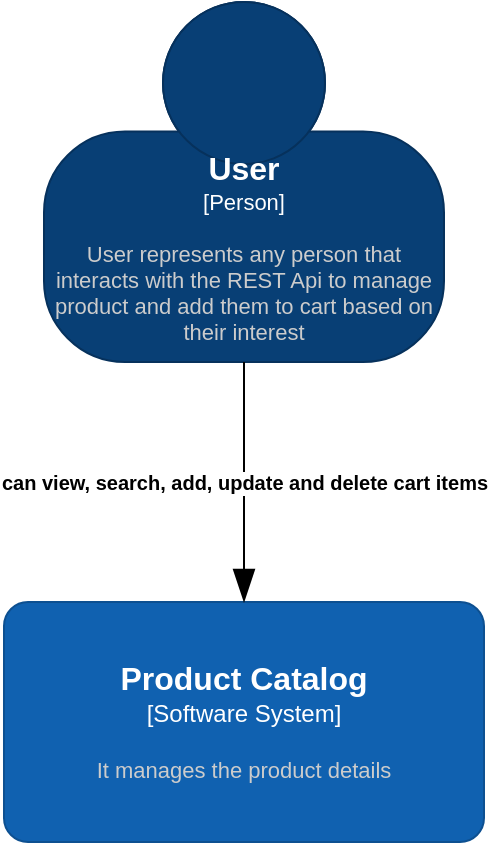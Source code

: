 <mxfile version="21.5.0" type="device" pages="5">
  <diagram name="Context" id="xZNIbe5sJc7Ip-5gGOMj">
    <mxGraphModel dx="1065" dy="476" grid="1" gridSize="10" guides="1" tooltips="1" connect="1" arrows="1" fold="1" page="1" pageScale="1" pageWidth="850" pageHeight="1100" math="0" shadow="0">
      <root>
        <mxCell id="0" />
        <mxCell id="1" parent="0" />
        <object placeholders="1" c4Name="User" c4Type="Person" c4Description="User represents any person that interacts with the REST Api to manage product and add them to cart based on their interest" label="&lt;font style=&quot;font-size: 16px&quot;&gt;&lt;b&gt;%c4Name%&lt;/b&gt;&lt;/font&gt;&lt;div&gt;[%c4Type%]&lt;/div&gt;&lt;br&gt;&lt;div&gt;&lt;font style=&quot;font-size: 11px&quot;&gt;&lt;font color=&quot;#cccccc&quot;&gt;%c4Description%&lt;/font&gt;&lt;/div&gt;" id="_dRqCkNvuK3mX4Ttq6lM-2">
          <mxCell style="html=1;fontSize=11;dashed=0;whiteSpace=wrap;fillColor=#083F75;strokeColor=#06315C;fontColor=#ffffff;shape=mxgraph.c4.person2;align=center;metaEdit=1;points=[[0.5,0,0],[1,0.5,0],[1,0.75,0],[0.75,1,0],[0.5,1,0],[0.25,1,0],[0,0.75,0],[0,0.5,0]];resizable=0;" parent="1" vertex="1">
            <mxGeometry x="325" y="130" width="200" height="180" as="geometry" />
          </mxCell>
        </object>
        <object placeholders="1" c4Name="Product Catalog" c4Type="Software System" c4Description="It manages the product details" label="&lt;font style=&quot;font-size: 16px&quot;&gt;&lt;b&gt;%c4Name%&lt;/b&gt;&lt;/font&gt;&lt;div&gt;[%c4Type%]&lt;/div&gt;&lt;br&gt;&lt;div&gt;&lt;font style=&quot;font-size: 11px&quot;&gt;&lt;font color=&quot;#cccccc&quot;&gt;%c4Description%&lt;/font&gt;&lt;/div&gt;" id="_dRqCkNvuK3mX4Ttq6lM-7">
          <mxCell style="rounded=1;whiteSpace=wrap;html=1;labelBackgroundColor=none;fillColor=#1061B0;fontColor=#ffffff;align=center;arcSize=10;strokeColor=#0D5091;metaEdit=1;resizable=0;points=[[0.25,0,0],[0.5,0,0],[0.75,0,0],[1,0.25,0],[1,0.5,0],[1,0.75,0],[0.75,1,0],[0.5,1,0],[0.25,1,0],[0,0.75,0],[0,0.5,0],[0,0.25,0]];" parent="1" vertex="1">
            <mxGeometry x="305" y="430" width="240" height="120" as="geometry" />
          </mxCell>
        </object>
        <object placeholders="1" c4Type="Relationship" c4Description="can view, search, add, update and delete cart items" label="&lt;div style=&quot;text-align: left&quot;&gt;&lt;div style=&quot;text-align: center&quot;&gt;&lt;b&gt;%c4Description%&lt;/b&gt;&lt;/div&gt;" id="_dRqCkNvuK3mX4Ttq6lM-16">
          <mxCell style="endArrow=blockThin;html=1;fontSize=10;fontColor=#000;strokeWidth=1;endFill=1;strokeColor=#000;elbow=vertical;metaEdit=1;endSize=14;startSize=14;jumpStyle=arc;jumpSize=16;rounded=0;edgeStyle=orthogonalEdgeStyle;exitX=0.5;exitY=1;exitDx=0;exitDy=0;exitPerimeter=0;entryX=0.5;entryY=0;entryDx=0;entryDy=0;entryPerimeter=0;fillColor=#FFFFFF;" parent="1" source="_dRqCkNvuK3mX4Ttq6lM-2" target="_dRqCkNvuK3mX4Ttq6lM-7" edge="1">
            <mxGeometry width="240" relative="1" as="geometry">
              <mxPoint x="390" y="350" as="sourcePoint" />
              <mxPoint x="630" y="350" as="targetPoint" />
            </mxGeometry>
          </mxCell>
        </object>
      </root>
    </mxGraphModel>
  </diagram>
  <diagram id="mwrbJAb64oTX4DaC4sW6" name="Container">
    <mxGraphModel dx="1065" dy="476" grid="0" gridSize="10" guides="1" tooltips="1" connect="1" arrows="1" fold="1" page="1" pageScale="1" pageWidth="850" pageHeight="1100" math="0" shadow="0">
      <root>
        <mxCell id="0" />
        <mxCell id="1" parent="0" />
        <object placeholders="1" c4Name="User" c4Type="Person" c4Description="User represents any person that interacts with the REST Api to manage product and add them to cart based on their interest" label="&lt;font style=&quot;font-size: 16px&quot;&gt;&lt;b&gt;%c4Name%&lt;/b&gt;&lt;/font&gt;&lt;div&gt;[%c4Type%]&lt;/div&gt;&lt;br&gt;&lt;div&gt;&lt;font style=&quot;font-size: 11px&quot;&gt;&lt;font color=&quot;#cccccc&quot;&gt;%c4Description%&lt;/font&gt;&lt;/div&gt;" id="aIM74jDTG9Z346gThVuS-1">
          <mxCell style="html=1;fontSize=11;dashed=0;whiteSpace=wrap;fillColor=#083F75;strokeColor=#06315C;fontColor=#ffffff;shape=mxgraph.c4.person2;align=center;metaEdit=1;points=[[0.5,0,0],[1,0.5,0],[1,0.75,0],[0.75,1,0],[0.5,1,0],[0.25,1,0],[0,0.75,0],[0,0.5,0]];resizable=0;" parent="1" vertex="1">
            <mxGeometry x="325" y="130" width="200" height="180" as="geometry" />
          </mxCell>
        </object>
        <object placeholders="1" c4Type="Single-Page Application" c4Container="Container" c4Technology="JavaScript and Angular." c4Description="Provides all details of the products available to the users" label="&lt;font style=&quot;font-size: 16px&quot;&gt;&lt;b&gt;%c4Type%&lt;/b&gt;&lt;/font&gt;&lt;div&gt;[%c4Container%:&amp;nbsp;%c4Technology%]&lt;/div&gt;&lt;br&gt;&lt;div&gt;&lt;font style=&quot;font-size: 11px&quot;&gt;&lt;font color=&quot;#E6E6E6&quot;&gt;%c4Description%&lt;/font&gt;&lt;/div&gt;" id="aIM74jDTG9Z346gThVuS-3">
          <mxCell style="shape=mxgraph.c4.webBrowserContainer2;whiteSpace=wrap;html=1;boundedLbl=1;rounded=0;labelBackgroundColor=none;strokeColor=#118ACD;fillColor=#23A2D9;strokeColor=#118ACD;strokeColor2=#0E7DAD;fontSize=12;fontColor=#ffffff;align=center;metaEdit=1;points=[[0.5,0,0],[1,0.25,0],[1,0.5,0],[1,0.75,0],[0.5,1,0],[0,0.75,0],[0,0.5,0],[0,0.25,0]];resizable=0;" parent="1" vertex="1">
            <mxGeometry x="305" y="470" width="240" height="160" as="geometry" />
          </mxCell>
        </object>
        <object placeholders="1" c4Name="API Application" c4Type="json-server" c4Description="Provides product managing functionality via a JSON/HTTPS API" label="&lt;font style=&quot;font-size: 16px&quot;&gt;&lt;b&gt;%c4Name%&lt;/b&gt;&lt;/font&gt;&lt;div&gt;[%c4Type%]&lt;/div&gt;&lt;br&gt;&lt;div&gt;&lt;font style=&quot;font-size: 11px&quot;&gt;&lt;font color=&quot;#cccccc&quot;&gt;%c4Description%&lt;/font&gt;&lt;/div&gt;" id="aIM74jDTG9Z346gThVuS-4">
          <mxCell style="rounded=1;whiteSpace=wrap;html=1;labelBackgroundColor=none;fillColor=#1061B0;fontColor=#ffffff;align=center;arcSize=10;strokeColor=#0D5091;metaEdit=1;resizable=0;points=[[0.25,0,0],[0.5,0,0],[0.75,0,0],[1,0.25,0],[1,0.5,0],[1,0.75,0],[0.75,1,0],[0.5,1,0],[0.25,1,0],[0,0.75,0],[0,0.5,0],[0,0.25,0]];" parent="1" vertex="1">
            <mxGeometry x="545" y="730" width="240" height="120" as="geometry" />
          </mxCell>
        </object>
        <object placeholders="1" c4Type="Database" c4Container="Container" c4Technology="Local database" c4Description="Stores user registration information and product details" label="&lt;font style=&quot;font-size: 16px&quot;&gt;&lt;b&gt;%c4Type%&lt;/b&gt;&lt;/font&gt;&lt;div&gt;[%c4Container%:&amp;nbsp;%c4Technology%]&lt;/div&gt;&lt;br&gt;&lt;div&gt;&lt;font style=&quot;font-size: 11px&quot;&gt;&lt;font color=&quot;#E6E6E6&quot;&gt;%c4Description%&lt;/font&gt;&lt;/div&gt;" id="aIM74jDTG9Z346gThVuS-5">
          <mxCell style="shape=cylinder3;size=15;whiteSpace=wrap;html=1;boundedLbl=1;rounded=0;labelBackgroundColor=none;fillColor=#23A2D9;fontSize=12;fontColor=#ffffff;align=center;strokeColor=#0E7DAD;metaEdit=1;points=[[0.5,0,0],[1,0.25,0],[1,0.5,0],[1,0.75,0],[0.5,1,0],[0,0.75,0],[0,0.5,0],[0,0.25,0]];resizable=0;" parent="1" vertex="1">
            <mxGeometry x="65" y="730" width="240" height="120" as="geometry" />
          </mxCell>
        </object>
        <object placeholders="1" c4Type="Relationship" c4Description="Views product details" label="&lt;div style=&quot;text-align: left&quot;&gt;&lt;div style=&quot;text-align: center&quot;&gt;&lt;b&gt;%c4Description%&lt;/b&gt;&lt;/div&gt;" id="aIM74jDTG9Z346gThVuS-6">
          <mxCell style="endArrow=blockThin;html=1;fontSize=10;fontColor=#000;strokeWidth=1;endFill=1;strokeColor=#000;elbow=vertical;metaEdit=1;endSize=14;startSize=14;jumpStyle=arc;jumpSize=16;rounded=0;edgeStyle=orthogonalEdgeStyle;exitX=0.5;exitY=1;exitDx=0;exitDy=0;exitPerimeter=0;entryX=0.5;entryY=0;entryDx=0;entryDy=0;entryPerimeter=0;" parent="1" source="aIM74jDTG9Z346gThVuS-1" target="aIM74jDTG9Z346gThVuS-3" edge="1">
            <mxGeometry width="240" relative="1" as="geometry">
              <mxPoint x="340" y="560" as="sourcePoint" />
              <mxPoint x="580" y="560" as="targetPoint" />
            </mxGeometry>
          </mxCell>
        </object>
        <object placeholders="1" c4Type="Relationship" c4Description="Makes API calls." label="&lt;div style=&quot;text-align: left&quot;&gt;&lt;div style=&quot;text-align: center&quot;&gt;&lt;b&gt;%c4Description%&lt;/b&gt;&lt;/div&gt;" id="aIM74jDTG9Z346gThVuS-8">
          <mxCell style="endArrow=blockThin;html=1;fontSize=10;fontColor=#000;strokeWidth=1;endFill=1;strokeColor=#000;elbow=vertical;metaEdit=1;endSize=14;startSize=14;jumpStyle=arc;jumpSize=16;rounded=0;edgeStyle=orthogonalEdgeStyle;exitX=1;exitY=0.5;exitDx=0;exitDy=0;exitPerimeter=0;entryX=0.5;entryY=0;entryDx=0;entryDy=0;entryPerimeter=0;" parent="1" source="aIM74jDTG9Z346gThVuS-3" target="aIM74jDTG9Z346gThVuS-4" edge="1">
            <mxGeometry width="240" relative="1" as="geometry">
              <mxPoint x="340" y="720" as="sourcePoint" />
              <mxPoint x="580" y="720" as="targetPoint" />
            </mxGeometry>
          </mxCell>
        </object>
        <object placeholders="1" c4Type="Relationship" c4Description="Reads from and writes to the page" label="&lt;div style=&quot;text-align: left&quot;&gt;&lt;div style=&quot;text-align: center&quot;&gt;&lt;b&gt;%c4Description%&lt;/b&gt;&lt;/div&gt;" id="aIM74jDTG9Z346gThVuS-10">
          <mxCell style="endArrow=blockThin;html=1;fontSize=10;fontColor=#000;strokeWidth=1;endFill=1;strokeColor=#000;elbow=vertical;metaEdit=1;endSize=14;startSize=14;jumpStyle=arc;jumpSize=16;rounded=0;edgeStyle=orthogonalEdgeStyle;entryX=1;entryY=0.5;entryDx=0;entryDy=0;entryPerimeter=0;exitX=0;exitY=0.5;exitDx=0;exitDy=0;exitPerimeter=0;" parent="1" source="aIM74jDTG9Z346gThVuS-4" target="aIM74jDTG9Z346gThVuS-5" edge="1">
            <mxGeometry width="240" relative="1" as="geometry">
              <mxPoint x="410" y="810" as="sourcePoint" />
              <mxPoint x="540" y="730" as="targetPoint" />
            </mxGeometry>
          </mxCell>
        </object>
        <object placeholders="1" c4Name="Software system" c4Type="ContainerScopeBoundary" c4Application="Product catalogue system" label="&lt;font style=&quot;font-size: 16px&quot;&gt;&lt;b&gt;&lt;div style=&quot;text-align: left&quot;&gt;%c4Name%&lt;/div&gt;&lt;/b&gt;&lt;/font&gt;&lt;div style=&quot;text-align: left&quot;&gt;[%c4Application%]&lt;/div&gt;" id="aIM74jDTG9Z346gThVuS-11">
          <mxCell style="rounded=1;fontSize=13;whiteSpace=wrap;html=1;dashed=1;arcSize=20;fillColor=none;strokeColor=#000;fontColor=#000;labelBackgroundColor=none;align=left;verticalAlign=bottom;labelBorderColor=none;spacingTop=0;spacing=10;dashPattern=8 4;metaEdit=1;rotatable=0;perimeter=rectanglePerimeter;noLabel=0;labelPadding=0;allowArrows=0;connectable=0;expand=0;recursiveResize=0;editable=1;pointerEvents=0;absoluteArcSize=1;points=[[0.25,0,0],[0.5,0,0],[0.75,0,0],[1,0.25,0],[1,0.5,0],[1,0.75,0],[0.75,1,0],[0.5,1,0],[0.25,1,0],[0,0.75,0],[0,0.5,0],[0,0.25,0]];" parent="1" vertex="1">
            <mxGeometry x="40" y="430" width="770" height="530" as="geometry" />
          </mxCell>
        </object>
      </root>
    </mxGraphModel>
  </diagram>
  <diagram id="BreawVr_iAbzrYYwCoXN" name="Login Component">
    <mxGraphModel dx="1065" dy="476" grid="1" gridSize="10" guides="1" tooltips="1" connect="1" arrows="1" fold="1" page="1" pageScale="1" pageWidth="850" pageHeight="1100" math="0" shadow="0">
      <root>
        <mxCell id="0" />
        <mxCell id="1" parent="0" />
        <mxCell id="AghFIBMS0nMFP0_pn6P0-10" style="edgeStyle=orthogonalEdgeStyle;rounded=0;orthogonalLoop=1;jettySize=auto;html=1;exitX=0.5;exitY=1;exitDx=0;exitDy=0;entryX=0.5;entryY=0;entryDx=0;entryDy=0;" parent="1" source="AghFIBMS0nMFP0_pn6P0-1" target="AghFIBMS0nMFP0_pn6P0-2" edge="1">
          <mxGeometry relative="1" as="geometry" />
        </mxCell>
        <mxCell id="AghFIBMS0nMFP0_pn6P0-1" value="Start" style="rounded=1;whiteSpace=wrap;html=1;" parent="1" vertex="1">
          <mxGeometry x="365" y="80" width="120" height="60" as="geometry" />
        </mxCell>
        <mxCell id="AghFIBMS0nMFP0_pn6P0-9" style="edgeStyle=orthogonalEdgeStyle;rounded=0;orthogonalLoop=1;jettySize=auto;html=1;exitX=0.5;exitY=1;exitDx=0;exitDy=0;entryX=0.5;entryY=0;entryDx=0;entryDy=0;" parent="1" source="AghFIBMS0nMFP0_pn6P0-2" target="AghFIBMS0nMFP0_pn6P0-3" edge="1">
          <mxGeometry relative="1" as="geometry" />
        </mxCell>
        <mxCell id="AghFIBMS0nMFP0_pn6P0-2" value="Display a form to get the user details" style="rounded=0;whiteSpace=wrap;html=1;" parent="1" vertex="1">
          <mxGeometry x="365" y="200" width="120" height="60" as="geometry" />
        </mxCell>
        <mxCell id="AghFIBMS0nMFP0_pn6P0-8" style="edgeStyle=orthogonalEdgeStyle;rounded=0;orthogonalLoop=1;jettySize=auto;html=1;exitX=0.5;exitY=1;exitDx=0;exitDy=0;entryX=0.5;entryY=0;entryDx=0;entryDy=0;" parent="1" source="AghFIBMS0nMFP0_pn6P0-3" target="AghFIBMS0nMFP0_pn6P0-4" edge="1">
          <mxGeometry relative="1" as="geometry" />
        </mxCell>
        <mxCell id="AghFIBMS0nMFP0_pn6P0-3" value="Enter username &lt;br&gt;and password" style="shape=parallelogram;perimeter=parallelogramPerimeter;whiteSpace=wrap;html=1;fixedSize=1;" parent="1" vertex="1">
          <mxGeometry x="365" y="320" width="120" height="60" as="geometry" />
        </mxCell>
        <mxCell id="AghFIBMS0nMFP0_pn6P0-6" style="edgeStyle=orthogonalEdgeStyle;rounded=0;orthogonalLoop=1;jettySize=auto;html=1;exitX=1;exitY=0.5;exitDx=0;exitDy=0;entryX=0;entryY=0.5;entryDx=0;entryDy=0;" parent="1" source="AghFIBMS0nMFP0_pn6P0-4" target="AghFIBMS0nMFP0_pn6P0-5" edge="1">
          <mxGeometry relative="1" as="geometry" />
        </mxCell>
        <mxCell id="AghFIBMS0nMFP0_pn6P0-12" style="edgeStyle=orthogonalEdgeStyle;rounded=0;orthogonalLoop=1;jettySize=auto;html=1;exitX=0.5;exitY=1;exitDx=0;exitDy=0;entryX=0.5;entryY=0;entryDx=0;entryDy=0;" parent="1" source="AghFIBMS0nMFP0_pn6P0-4" target="AghFIBMS0nMFP0_pn6P0-11" edge="1">
          <mxGeometry relative="1" as="geometry" />
        </mxCell>
        <mxCell id="AghFIBMS0nMFP0_pn6P0-4" value="If all fields&lt;br&gt;are filled?" style="rhombus;whiteSpace=wrap;html=1;" parent="1" vertex="1">
          <mxGeometry x="385" y="440" width="80" height="80" as="geometry" />
        </mxCell>
        <mxCell id="AghFIBMS0nMFP0_pn6P0-7" style="edgeStyle=orthogonalEdgeStyle;rounded=0;orthogonalLoop=1;jettySize=auto;html=1;exitX=0.5;exitY=0;exitDx=0;exitDy=0;entryX=1;entryY=0.5;entryDx=0;entryDy=0;" parent="1" source="AghFIBMS0nMFP0_pn6P0-5" target="AghFIBMS0nMFP0_pn6P0-3" edge="1">
          <mxGeometry relative="1" as="geometry">
            <Array as="points">
              <mxPoint x="600" y="350" />
            </Array>
          </mxGeometry>
        </mxCell>
        <mxCell id="AghFIBMS0nMFP0_pn6P0-5" value="Display validation errors" style="rounded=0;whiteSpace=wrap;html=1;" parent="1" vertex="1">
          <mxGeometry x="540" y="450" width="120" height="60" as="geometry" />
        </mxCell>
        <mxCell id="AghFIBMS0nMFP0_pn6P0-11" value="Navigate to&lt;br&gt;home page" style="ellipse;whiteSpace=wrap;html=1;aspect=fixed;" parent="1" vertex="1">
          <mxGeometry x="385" y="580" width="80" height="80" as="geometry" />
        </mxCell>
        <mxCell id="LoLIRRXauewm5iT_8xmO-1" value="No" style="text;html=1;align=center;verticalAlign=middle;resizable=0;points=[];autosize=1;strokeColor=none;fillColor=none;" vertex="1" parent="1">
          <mxGeometry x="465" y="450" width="40" height="30" as="geometry" />
        </mxCell>
        <mxCell id="LoLIRRXauewm5iT_8xmO-2" value="Yes" style="text;html=1;align=center;verticalAlign=middle;resizable=0;points=[];autosize=1;strokeColor=none;fillColor=none;" vertex="1" parent="1">
          <mxGeometry x="430" y="520" width="40" height="30" as="geometry" />
        </mxCell>
      </root>
    </mxGraphModel>
  </diagram>
  <diagram id="ag-xfFNih1Q4F9oY_-Q1" name="Home Component">
    <mxGraphModel dx="1065" dy="476" grid="1" gridSize="10" guides="1" tooltips="1" connect="1" arrows="1" fold="1" page="1" pageScale="1" pageWidth="850" pageHeight="1100" math="0" shadow="0">
      <root>
        <mxCell id="0" />
        <mxCell id="1" parent="0" />
        <mxCell id="Kk2FQr6ArkNwiizcV_9Z-5" style="edgeStyle=orthogonalEdgeStyle;rounded=0;orthogonalLoop=1;jettySize=auto;html=1;exitX=0.5;exitY=1;exitDx=0;exitDy=0;entryX=0.5;entryY=0;entryDx=0;entryDy=0;" parent="1" source="Kk2FQr6ArkNwiizcV_9Z-1" target="Kk2FQr6ArkNwiizcV_9Z-3" edge="1">
          <mxGeometry relative="1" as="geometry" />
        </mxCell>
        <mxCell id="Kk2FQr6ArkNwiizcV_9Z-1" value="Home page" style="ellipse;whiteSpace=wrap;html=1;aspect=fixed;" parent="1" vertex="1">
          <mxGeometry x="385" y="80" width="80" height="80" as="geometry" />
        </mxCell>
        <mxCell id="Kk2FQr6ArkNwiizcV_9Z-2" style="edgeStyle=orthogonalEdgeStyle;rounded=0;orthogonalLoop=1;jettySize=auto;html=1;exitX=0.5;exitY=1;exitDx=0;exitDy=0;entryX=0.5;entryY=0;entryDx=0;entryDy=0;" parent="1" source="Kk2FQr6ArkNwiizcV_9Z-3" target="Kk2FQr6ArkNwiizcV_9Z-4" edge="1">
          <mxGeometry relative="1" as="geometry" />
        </mxCell>
        <mxCell id="Kk2FQr6ArkNwiizcV_9Z-3" value="Display all the product details" style="rounded=0;whiteSpace=wrap;html=1;" parent="1" vertex="1">
          <mxGeometry x="365" y="220" width="120" height="60" as="geometry" />
        </mxCell>
        <mxCell id="Kk2FQr6ArkNwiizcV_9Z-9" style="edgeStyle=orthogonalEdgeStyle;rounded=0;orthogonalLoop=1;jettySize=auto;html=1;exitX=1;exitY=0.5;exitDx=0;exitDy=0;entryX=0;entryY=0.5;entryDx=0;entryDy=0;" parent="1" source="Kk2FQr6ArkNwiizcV_9Z-4" target="Kk2FQr6ArkNwiizcV_9Z-6" edge="1">
          <mxGeometry relative="1" as="geometry" />
        </mxCell>
        <mxCell id="-a92Ka3i4U_OLxnhdDUx-1" style="edgeStyle=orthogonalEdgeStyle;rounded=0;orthogonalLoop=1;jettySize=auto;html=1;exitX=0.5;exitY=1;exitDx=0;exitDy=0;entryX=0.5;entryY=0;entryDx=0;entryDy=0;" parent="1" source="Kk2FQr6ArkNwiizcV_9Z-4" target="Kk2FQr6ArkNwiizcV_9Z-10" edge="1">
          <mxGeometry relative="1" as="geometry" />
        </mxCell>
        <mxCell id="Kk2FQr6ArkNwiizcV_9Z-4" value="If user&amp;nbsp;&lt;br&gt;types in&lt;br&gt;search&lt;br&gt;bar?" style="rhombus;whiteSpace=wrap;html=1;" parent="1" vertex="1">
          <mxGeometry x="370" y="340" width="110" height="90" as="geometry" />
        </mxCell>
        <mxCell id="-a92Ka3i4U_OLxnhdDUx-4" style="edgeStyle=orthogonalEdgeStyle;rounded=0;orthogonalLoop=1;jettySize=auto;html=1;exitX=0.5;exitY=1;exitDx=0;exitDy=0;entryX=0.5;entryY=0;entryDx=0;entryDy=0;" parent="1" source="Kk2FQr6ArkNwiizcV_9Z-6" target="-a92Ka3i4U_OLxnhdDUx-2" edge="1">
          <mxGeometry relative="1" as="geometry" />
        </mxCell>
        <mxCell id="Kk2FQr6ArkNwiizcV_9Z-6" value="Specific product will&lt;br&gt;be displayed" style="rounded=0;whiteSpace=wrap;html=1;" parent="1" vertex="1">
          <mxGeometry x="570" y="355" width="120" height="60" as="geometry" />
        </mxCell>
        <mxCell id="-a92Ka3i4U_OLxnhdDUx-3" style="edgeStyle=orthogonalEdgeStyle;rounded=0;orthogonalLoop=1;jettySize=auto;html=1;exitX=1;exitY=0.5;exitDx=0;exitDy=0;entryX=0;entryY=0.5;entryDx=0;entryDy=0;" parent="1" source="Kk2FQr6ArkNwiizcV_9Z-10" target="-a92Ka3i4U_OLxnhdDUx-2" edge="1">
          <mxGeometry relative="1" as="geometry" />
        </mxCell>
        <mxCell id="-a92Ka3i4U_OLxnhdDUx-14" style="edgeStyle=orthogonalEdgeStyle;rounded=0;orthogonalLoop=1;jettySize=auto;html=1;exitX=0.5;exitY=1;exitDx=0;exitDy=0;entryX=0.5;entryY=0;entryDx=0;entryDy=0;" parent="1" source="Kk2FQr6ArkNwiizcV_9Z-10" target="-a92Ka3i4U_OLxnhdDUx-13" edge="1">
          <mxGeometry relative="1" as="geometry" />
        </mxCell>
        <mxCell id="Kk2FQr6ArkNwiizcV_9Z-10" value="If user clicks &lt;br&gt;on the product&amp;nbsp;&amp;nbsp;" style="rhombus;whiteSpace=wrap;html=1;" parent="1" vertex="1">
          <mxGeometry x="372" y="490" width="107" height="90" as="geometry" />
        </mxCell>
        <mxCell id="-a92Ka3i4U_OLxnhdDUx-9" style="edgeStyle=orthogonalEdgeStyle;rounded=0;orthogonalLoop=1;jettySize=auto;html=1;exitX=0.5;exitY=1;exitDx=0;exitDy=0;entryX=0.5;entryY=0;entryDx=0;entryDy=0;" parent="1" source="-a92Ka3i4U_OLxnhdDUx-2" target="-a92Ka3i4U_OLxnhdDUx-8" edge="1">
          <mxGeometry relative="1" as="geometry" />
        </mxCell>
        <mxCell id="-a92Ka3i4U_OLxnhdDUx-2" value="All details of that item&lt;br&gt;will be displayed" style="rounded=0;whiteSpace=wrap;html=1;" parent="1" vertex="1">
          <mxGeometry x="570" y="505" width="120" height="60" as="geometry" />
        </mxCell>
        <mxCell id="-a92Ka3i4U_OLxnhdDUx-5" value="onClick" style="text;html=1;align=center;verticalAlign=middle;resizable=0;points=[];autosize=1;strokeColor=none;fillColor=none;" parent="1" vertex="1">
          <mxGeometry x="610" y="450" width="60" height="30" as="geometry" />
        </mxCell>
        <mxCell id="-a92Ka3i4U_OLxnhdDUx-8" value="Item will be added to the cart" style="rounded=0;whiteSpace=wrap;html=1;" parent="1" vertex="1">
          <mxGeometry x="570" y="655" width="120" height="60" as="geometry" />
        </mxCell>
        <mxCell id="-a92Ka3i4U_OLxnhdDUx-11" value="onClick&amp;nbsp;&lt;br&gt;cart button" style="text;html=1;strokeColor=none;fillColor=none;align=center;verticalAlign=middle;whiteSpace=wrap;rounded=0;" parent="1" vertex="1">
          <mxGeometry x="611" y="600" width="60" height="30" as="geometry" />
        </mxCell>
        <mxCell id="-a92Ka3i4U_OLxnhdDUx-16" style="edgeStyle=orthogonalEdgeStyle;rounded=0;orthogonalLoop=1;jettySize=auto;html=1;exitX=0.5;exitY=1;exitDx=0;exitDy=0;entryX=0.5;entryY=0;entryDx=0;entryDy=0;" parent="1" source="-a92Ka3i4U_OLxnhdDUx-13" target="-a92Ka3i4U_OLxnhdDUx-15" edge="1">
          <mxGeometry relative="1" as="geometry" />
        </mxCell>
        <mxCell id="-a92Ka3i4U_OLxnhdDUx-17" style="edgeStyle=orthogonalEdgeStyle;rounded=0;orthogonalLoop=1;jettySize=auto;html=1;exitX=0;exitY=0.5;exitDx=0;exitDy=0;entryX=0;entryY=0.5;entryDx=0;entryDy=0;" parent="1" source="-a92Ka3i4U_OLxnhdDUx-13" target="Kk2FQr6ArkNwiizcV_9Z-3" edge="1">
          <mxGeometry relative="1" as="geometry">
            <Array as="points">
              <mxPoint x="270" y="685" />
              <mxPoint x="270" y="250" />
            </Array>
          </mxGeometry>
        </mxCell>
        <mxCell id="-a92Ka3i4U_OLxnhdDUx-13" value="If user clicks &lt;br&gt;on the cart&amp;nbsp;&lt;br&gt;icon" style="rhombus;whiteSpace=wrap;html=1;" parent="1" vertex="1">
          <mxGeometry x="372" y="640" width="107" height="90" as="geometry" />
        </mxCell>
        <mxCell id="-a92Ka3i4U_OLxnhdDUx-15" value="Navigate to&amp;nbsp;&lt;br&gt;cart page" style="ellipse;whiteSpace=wrap;html=1;aspect=fixed;" parent="1" vertex="1">
          <mxGeometry x="385" y="790" width="80" height="80" as="geometry" />
        </mxCell>
        <mxCell id="-a92Ka3i4U_OLxnhdDUx-18" value="Yes (after 3 letters&lt;br&gt;&amp;nbsp;are typed)" style="text;html=1;align=center;verticalAlign=middle;resizable=0;points=[];autosize=1;strokeColor=none;fillColor=none;" parent="1" vertex="1">
          <mxGeometry x="450" y="350" width="120" height="40" as="geometry" />
        </mxCell>
        <mxCell id="-a92Ka3i4U_OLxnhdDUx-19" value="No" style="text;html=1;align=center;verticalAlign=middle;resizable=0;points=[];autosize=1;strokeColor=none;fillColor=none;" parent="1" vertex="1">
          <mxGeometry x="430" y="440" width="40" height="30" as="geometry" />
        </mxCell>
        <mxCell id="-a92Ka3i4U_OLxnhdDUx-20" value="Yes" style="text;html=1;align=center;verticalAlign=middle;resizable=0;points=[];autosize=1;strokeColor=none;fillColor=none;" parent="1" vertex="1">
          <mxGeometry x="490" y="505" width="40" height="30" as="geometry" />
        </mxCell>
        <mxCell id="-a92Ka3i4U_OLxnhdDUx-21" value="No" style="text;html=1;align=center;verticalAlign=middle;resizable=0;points=[];autosize=1;strokeColor=none;fillColor=none;" parent="1" vertex="1">
          <mxGeometry x="430" y="590" width="40" height="30" as="geometry" />
        </mxCell>
        <mxCell id="-a92Ka3i4U_OLxnhdDUx-22" value="Yes" style="text;html=1;align=center;verticalAlign=middle;resizable=0;points=[];autosize=1;strokeColor=none;fillColor=none;" parent="1" vertex="1">
          <mxGeometry x="430" y="738" width="40" height="30" as="geometry" />
        </mxCell>
        <mxCell id="-a92Ka3i4U_OLxnhdDUx-24" value="No" style="text;html=1;align=center;verticalAlign=middle;resizable=0;points=[];autosize=1;strokeColor=none;fillColor=none;" parent="1" vertex="1">
          <mxGeometry x="325" y="655" width="40" height="30" as="geometry" />
        </mxCell>
      </root>
    </mxGraphModel>
  </diagram>
  <diagram id="vaoy7SbH8eooABZzdvKI" name="Cart component">
    <mxGraphModel dx="1065" dy="476" grid="1" gridSize="10" guides="1" tooltips="1" connect="1" arrows="1" fold="1" page="1" pageScale="1" pageWidth="850" pageHeight="1100" math="0" shadow="0">
      <root>
        <mxCell id="0" />
        <mxCell id="1" parent="0" />
        <mxCell id="u1GPAdYUjFwnnKQw-Nil-7" style="edgeStyle=orthogonalEdgeStyle;rounded=0;orthogonalLoop=1;jettySize=auto;html=1;exitX=0.5;exitY=1;exitDx=0;exitDy=0;entryX=0.5;entryY=0;entryDx=0;entryDy=0;" parent="1" source="u1GPAdYUjFwnnKQw-Nil-1" target="u1GPAdYUjFwnnKQw-Nil-3" edge="1">
          <mxGeometry relative="1" as="geometry" />
        </mxCell>
        <mxCell id="u1GPAdYUjFwnnKQw-Nil-1" value="Cart page" style="ellipse;whiteSpace=wrap;html=1;aspect=fixed;" parent="1" vertex="1">
          <mxGeometry x="385" y="150" width="80" height="80" as="geometry" />
        </mxCell>
        <mxCell id="u1GPAdYUjFwnnKQw-Nil-9" value="" style="edgeStyle=orthogonalEdgeStyle;rounded=0;orthogonalLoop=1;jettySize=auto;html=1;" parent="1" source="u1GPAdYUjFwnnKQw-Nil-2" target="u1GPAdYUjFwnnKQw-Nil-8" edge="1">
          <mxGeometry relative="1" as="geometry" />
        </mxCell>
        <mxCell id="u1GPAdYUjFwnnKQw-Nil-2" value="Display all the items&amp;nbsp;&lt;br&gt;added to the cart with total amount to be paid" style="rounded=0;whiteSpace=wrap;html=1;" parent="1" vertex="1">
          <mxGeometry x="365" y="430" width="120" height="60" as="geometry" />
        </mxCell>
        <mxCell id="u1GPAdYUjFwnnKQw-Nil-4" style="edgeStyle=orthogonalEdgeStyle;rounded=0;orthogonalLoop=1;jettySize=auto;html=1;exitX=0.5;exitY=1;exitDx=0;exitDy=0;entryX=0.5;entryY=0;entryDx=0;entryDy=0;" parent="1" source="u1GPAdYUjFwnnKQw-Nil-3" target="u1GPAdYUjFwnnKQw-Nil-2" edge="1">
          <mxGeometry relative="1" as="geometry" />
        </mxCell>
        <mxCell id="u1GPAdYUjFwnnKQw-Nil-6" style="edgeStyle=orthogonalEdgeStyle;rounded=0;orthogonalLoop=1;jettySize=auto;html=1;exitX=1;exitY=0.5;exitDx=0;exitDy=0;entryX=0;entryY=0.5;entryDx=0;entryDy=0;" parent="1" source="u1GPAdYUjFwnnKQw-Nil-3" target="u1GPAdYUjFwnnKQw-Nil-5" edge="1">
          <mxGeometry relative="1" as="geometry" />
        </mxCell>
        <mxCell id="u1GPAdYUjFwnnKQw-Nil-3" value="If cart&amp;nbsp;&lt;br&gt;items.length&lt;br&gt;&amp;gt; 0" style="rhombus;whiteSpace=wrap;html=1;" parent="1" vertex="1">
          <mxGeometry x="385" y="290" width="80" height="80" as="geometry" />
        </mxCell>
        <mxCell id="u1GPAdYUjFwnnKQw-Nil-5" value="Display &quot;No items&lt;br&gt;added to the cart&quot;&lt;br&gt;message" style="rounded=0;whiteSpace=wrap;html=1;" parent="1" vertex="1">
          <mxGeometry x="540" y="300" width="120" height="60" as="geometry" />
        </mxCell>
        <mxCell id="u1GPAdYUjFwnnKQw-Nil-11" value="" style="edgeStyle=orthogonalEdgeStyle;rounded=0;orthogonalLoop=1;jettySize=auto;html=1;" parent="1" source="u1GPAdYUjFwnnKQw-Nil-8" target="u1GPAdYUjFwnnKQw-Nil-10" edge="1">
          <mxGeometry relative="1" as="geometry" />
        </mxCell>
        <mxCell id="u1GPAdYUjFwnnKQw-Nil-13" value="" style="edgeStyle=orthogonalEdgeStyle;rounded=0;orthogonalLoop=1;jettySize=auto;html=1;" parent="1" source="u1GPAdYUjFwnnKQw-Nil-8" target="u1GPAdYUjFwnnKQw-Nil-12" edge="1">
          <mxGeometry relative="1" as="geometry" />
        </mxCell>
        <mxCell id="u1GPAdYUjFwnnKQw-Nil-8" value="User&lt;br&gt;clicks&amp;nbsp;&lt;br&gt;delete item&amp;nbsp;&lt;br&gt;icon?" style="rhombus;whiteSpace=wrap;html=1;rounded=0;" parent="1" vertex="1">
          <mxGeometry x="379" y="560" width="93" height="80" as="geometry" />
        </mxCell>
        <mxCell id="tVHKZ97MEHFpViwiUC2Y-1" style="edgeStyle=orthogonalEdgeStyle;rounded=0;orthogonalLoop=1;jettySize=auto;html=1;exitX=0.5;exitY=0;exitDx=0;exitDy=0;entryX=1;entryY=0.5;entryDx=0;entryDy=0;" edge="1" parent="1" source="u1GPAdYUjFwnnKQw-Nil-10" target="u1GPAdYUjFwnnKQw-Nil-2">
          <mxGeometry relative="1" as="geometry" />
        </mxCell>
        <mxCell id="u1GPAdYUjFwnnKQw-Nil-10" value="Remove that item and update the cart amount" style="whiteSpace=wrap;html=1;rounded=0;" parent="1" vertex="1">
          <mxGeometry x="540" y="570" width="120" height="60" as="geometry" />
        </mxCell>
        <mxCell id="u1GPAdYUjFwnnKQw-Nil-15" value="" style="edgeStyle=orthogonalEdgeStyle;rounded=0;orthogonalLoop=1;jettySize=auto;html=1;entryX=0;entryY=0.5;entryDx=0;entryDy=0;" parent="1" source="u1GPAdYUjFwnnKQw-Nil-12" target="u1GPAdYUjFwnnKQw-Nil-16" edge="1">
          <mxGeometry relative="1" as="geometry">
            <mxPoint x="538.5" y="750" as="targetPoint" />
          </mxGeometry>
        </mxCell>
        <mxCell id="u1GPAdYUjFwnnKQw-Nil-19" style="edgeStyle=orthogonalEdgeStyle;rounded=0;orthogonalLoop=1;jettySize=auto;html=1;exitX=0.5;exitY=1;exitDx=0;exitDy=0;entryX=0.5;entryY=0;entryDx=0;entryDy=0;" parent="1" source="u1GPAdYUjFwnnKQw-Nil-12" target="u1GPAdYUjFwnnKQw-Nil-18" edge="1">
          <mxGeometry relative="1" as="geometry" />
        </mxCell>
        <mxCell id="u1GPAdYUjFwnnKQw-Nil-12" value="User&lt;br&gt;clicks add item&amp;nbsp;&lt;br&gt;icon?" style="rhombus;whiteSpace=wrap;html=1;rounded=0;" parent="1" vertex="1">
          <mxGeometry x="379" y="710" width="93" height="80" as="geometry" />
        </mxCell>
        <mxCell id="u1GPAdYUjFwnnKQw-Nil-16" value="Navigate to home page" style="ellipse;whiteSpace=wrap;html=1;aspect=fixed;" parent="1" vertex="1">
          <mxGeometry x="560" y="710" width="80" height="80" as="geometry" />
        </mxCell>
        <mxCell id="u1GPAdYUjFwnnKQw-Nil-18" value="End" style="rounded=1;whiteSpace=wrap;html=1;" parent="1" vertex="1">
          <mxGeometry x="365.5" y="860" width="120" height="60" as="geometry" />
        </mxCell>
        <mxCell id="u1GPAdYUjFwnnKQw-Nil-20" value="No" style="text;html=1;align=center;verticalAlign=middle;resizable=0;points=[];autosize=1;strokeColor=none;fillColor=none;" parent="1" vertex="1">
          <mxGeometry x="465" y="300" width="40" height="30" as="geometry" />
        </mxCell>
        <mxCell id="u1GPAdYUjFwnnKQw-Nil-22" value="Yes" style="text;html=1;align=center;verticalAlign=middle;resizable=0;points=[];autosize=1;strokeColor=none;fillColor=none;" parent="1" vertex="1">
          <mxGeometry x="430" y="380" width="40" height="30" as="geometry" />
        </mxCell>
        <mxCell id="u1GPAdYUjFwnnKQw-Nil-23" value="Yes" style="text;html=1;align=center;verticalAlign=middle;resizable=0;points=[];autosize=1;strokeColor=none;fillColor=none;" parent="1" vertex="1">
          <mxGeometry x="470" y="570" width="40" height="30" as="geometry" />
        </mxCell>
        <mxCell id="u1GPAdYUjFwnnKQw-Nil-24" value="No" style="text;html=1;align=center;verticalAlign=middle;resizable=0;points=[];autosize=1;strokeColor=none;fillColor=none;" parent="1" vertex="1">
          <mxGeometry x="425" y="640" width="40" height="30" as="geometry" />
        </mxCell>
        <mxCell id="u1GPAdYUjFwnnKQw-Nil-25" value="Yes" style="text;html=1;align=center;verticalAlign=middle;resizable=0;points=[];autosize=1;strokeColor=none;fillColor=none;" parent="1" vertex="1">
          <mxGeometry x="475" y="718" width="40" height="30" as="geometry" />
        </mxCell>
        <mxCell id="u1GPAdYUjFwnnKQw-Nil-26" value="No" style="text;html=1;align=center;verticalAlign=middle;resizable=0;points=[];autosize=1;strokeColor=none;fillColor=none;" parent="1" vertex="1">
          <mxGeometry x="430" y="790" width="40" height="30" as="geometry" />
        </mxCell>
      </root>
    </mxGraphModel>
  </diagram>
</mxfile>
